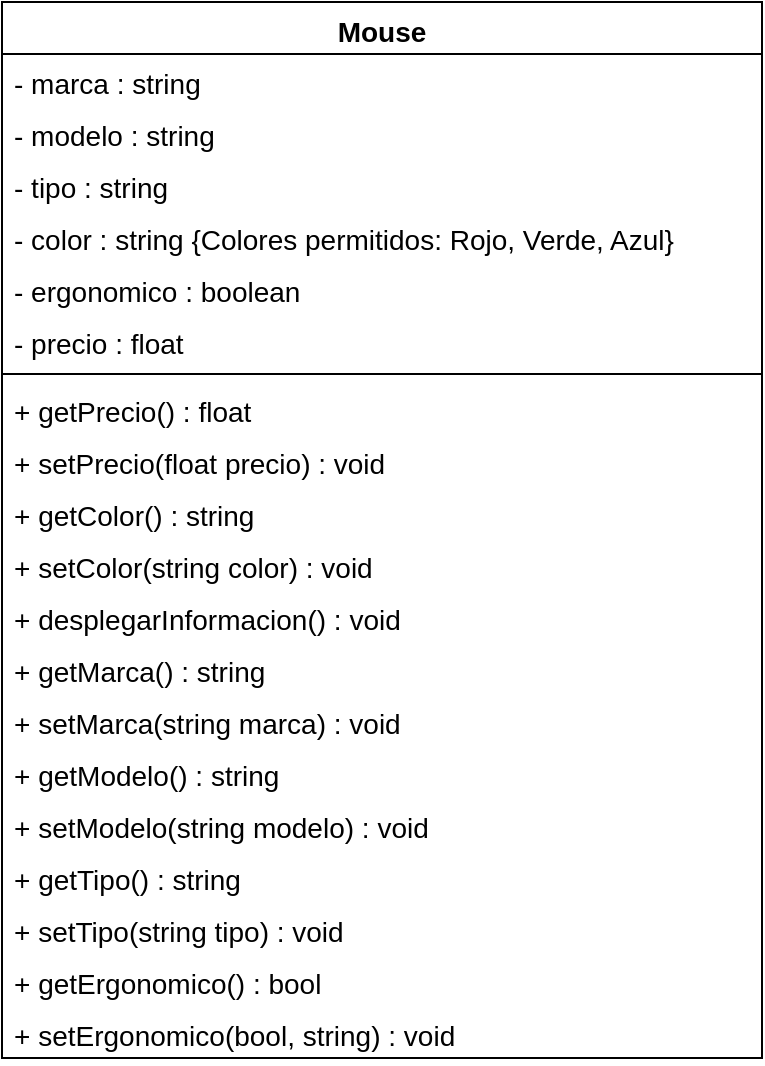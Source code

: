 <mxfile version="20.5.1" type="github">
  <diagram id="3I0p2mTRq_sJxFSzwgRq" name="Page-1">
    <mxGraphModel dx="868" dy="463" grid="1" gridSize="10" guides="1" tooltips="1" connect="1" arrows="1" fold="1" page="1" pageScale="1" pageWidth="827" pageHeight="1169" math="0" shadow="0">
      <root>
        <mxCell id="0" />
        <mxCell id="1" parent="0" />
        <mxCell id="d2mRjUpL5fEEVMCh5pt4-31" value="Mouse" style="swimlane;fontStyle=1;align=center;verticalAlign=top;childLayout=stackLayout;horizontal=1;startSize=26;horizontalStack=0;resizeParent=1;resizeParentMax=0;resizeLast=0;collapsible=1;marginBottom=0;fontSize=14;" parent="1" vertex="1">
          <mxGeometry x="224" y="40" width="380" height="528" as="geometry" />
        </mxCell>
        <mxCell id="d2mRjUpL5fEEVMCh5pt4-32" value="- marca : string" style="text;strokeColor=none;fillColor=none;align=left;verticalAlign=top;spacingLeft=4;spacingRight=4;overflow=hidden;rotatable=0;points=[[0,0.5],[1,0.5]];portConstraint=eastwest;fontSize=14;" parent="d2mRjUpL5fEEVMCh5pt4-31" vertex="1">
          <mxGeometry y="26" width="380" height="26" as="geometry" />
        </mxCell>
        <mxCell id="d2mRjUpL5fEEVMCh5pt4-43" value="- modelo : string" style="text;strokeColor=none;fillColor=none;align=left;verticalAlign=top;spacingLeft=4;spacingRight=4;overflow=hidden;rotatable=0;points=[[0,0.5],[1,0.5]];portConstraint=eastwest;fontSize=14;" parent="d2mRjUpL5fEEVMCh5pt4-31" vertex="1">
          <mxGeometry y="52" width="380" height="26" as="geometry" />
        </mxCell>
        <mxCell id="d2mRjUpL5fEEVMCh5pt4-35" value="- tipo : string" style="text;strokeColor=none;fillColor=none;align=left;verticalAlign=top;spacingLeft=4;spacingRight=4;overflow=hidden;rotatable=0;points=[[0,0.5],[1,0.5]];portConstraint=eastwest;fontSize=14;" parent="d2mRjUpL5fEEVMCh5pt4-31" vertex="1">
          <mxGeometry y="78" width="380" height="26" as="geometry" />
        </mxCell>
        <mxCell id="d2mRjUpL5fEEVMCh5pt4-36" value="- color : string {Colores permitidos: Rojo, Verde, Azul}" style="text;strokeColor=none;fillColor=none;align=left;verticalAlign=top;spacingLeft=4;spacingRight=4;overflow=hidden;rotatable=0;points=[[0,0.5],[1,0.5]];portConstraint=eastwest;fontSize=14;" parent="d2mRjUpL5fEEVMCh5pt4-31" vertex="1">
          <mxGeometry y="104" width="380" height="26" as="geometry" />
        </mxCell>
        <mxCell id="d2mRjUpL5fEEVMCh5pt4-37" value="- ergonomico : boolean" style="text;strokeColor=none;fillColor=none;align=left;verticalAlign=top;spacingLeft=4;spacingRight=4;overflow=hidden;rotatable=0;points=[[0,0.5],[1,0.5]];portConstraint=eastwest;fontSize=14;" parent="d2mRjUpL5fEEVMCh5pt4-31" vertex="1">
          <mxGeometry y="130" width="380" height="26" as="geometry" />
        </mxCell>
        <mxCell id="d2mRjUpL5fEEVMCh5pt4-41" value="- precio : float" style="text;strokeColor=none;fillColor=none;align=left;verticalAlign=top;spacingLeft=4;spacingRight=4;overflow=hidden;rotatable=0;points=[[0,0.5],[1,0.5]];portConstraint=eastwest;fontSize=14;" parent="d2mRjUpL5fEEVMCh5pt4-31" vertex="1">
          <mxGeometry y="156" width="380" height="26" as="geometry" />
        </mxCell>
        <mxCell id="d2mRjUpL5fEEVMCh5pt4-33" value="" style="line;strokeWidth=1;fillColor=none;align=left;verticalAlign=middle;spacingTop=-1;spacingLeft=3;spacingRight=3;rotatable=0;labelPosition=right;points=[];portConstraint=eastwest;fontSize=14;" parent="d2mRjUpL5fEEVMCh5pt4-31" vertex="1">
          <mxGeometry y="182" width="380" height="8" as="geometry" />
        </mxCell>
        <mxCell id="d2mRjUpL5fEEVMCh5pt4-44" value="+ getPrecio() : float" style="text;strokeColor=none;fillColor=none;align=left;verticalAlign=top;spacingLeft=4;spacingRight=4;overflow=hidden;rotatable=0;points=[[0,0.5],[1,0.5]];portConstraint=eastwest;fontSize=14;" parent="d2mRjUpL5fEEVMCh5pt4-31" vertex="1">
          <mxGeometry y="190" width="380" height="26" as="geometry" />
        </mxCell>
        <mxCell id="d2mRjUpL5fEEVMCh5pt4-45" value="+ setPrecio(float precio) : void" style="text;strokeColor=none;fillColor=none;align=left;verticalAlign=top;spacingLeft=4;spacingRight=4;overflow=hidden;rotatable=0;points=[[0,0.5],[1,0.5]];portConstraint=eastwest;fontSize=14;" parent="d2mRjUpL5fEEVMCh5pt4-31" vertex="1">
          <mxGeometry y="216" width="380" height="26" as="geometry" />
        </mxCell>
        <mxCell id="d2mRjUpL5fEEVMCh5pt4-46" value="+ getColor() : string" style="text;strokeColor=none;fillColor=none;align=left;verticalAlign=top;spacingLeft=4;spacingRight=4;overflow=hidden;rotatable=0;points=[[0,0.5],[1,0.5]];portConstraint=eastwest;fontSize=14;" parent="d2mRjUpL5fEEVMCh5pt4-31" vertex="1">
          <mxGeometry y="242" width="380" height="26" as="geometry" />
        </mxCell>
        <mxCell id="d2mRjUpL5fEEVMCh5pt4-47" value="+ setColor(string color) : void" style="text;strokeColor=none;fillColor=none;align=left;verticalAlign=top;spacingLeft=4;spacingRight=4;overflow=hidden;rotatable=0;points=[[0,0.5],[1,0.5]];portConstraint=eastwest;fontSize=14;" parent="d2mRjUpL5fEEVMCh5pt4-31" vertex="1">
          <mxGeometry y="268" width="380" height="26" as="geometry" />
        </mxCell>
        <mxCell id="mRydxMA_sjRoWrlnV-E4-1" value="+ desplegarInformacion() : void" style="text;strokeColor=none;fillColor=none;align=left;verticalAlign=top;spacingLeft=4;spacingRight=4;overflow=hidden;rotatable=0;points=[[0,0.5],[1,0.5]];portConstraint=eastwest;fontSize=14;" parent="d2mRjUpL5fEEVMCh5pt4-31" vertex="1">
          <mxGeometry y="294" width="380" height="26" as="geometry" />
        </mxCell>
        <mxCell id="42LMn7rZVzT3c8f_ggXT-2" value="+ getMarca() : string" style="text;strokeColor=none;fillColor=none;align=left;verticalAlign=top;spacingLeft=4;spacingRight=4;overflow=hidden;rotatable=0;points=[[0,0.5],[1,0.5]];portConstraint=eastwest;fontSize=14;" parent="d2mRjUpL5fEEVMCh5pt4-31" vertex="1">
          <mxGeometry y="320" width="380" height="26" as="geometry" />
        </mxCell>
        <mxCell id="42LMn7rZVzT3c8f_ggXT-3" value="+ setMarca(string marca) : void" style="text;strokeColor=none;fillColor=none;align=left;verticalAlign=top;spacingLeft=4;spacingRight=4;overflow=hidden;rotatable=0;points=[[0,0.5],[1,0.5]];portConstraint=eastwest;fontSize=14;" parent="d2mRjUpL5fEEVMCh5pt4-31" vertex="1">
          <mxGeometry y="346" width="380" height="26" as="geometry" />
        </mxCell>
        <mxCell id="42LMn7rZVzT3c8f_ggXT-4" value="+ getModelo() : string" style="text;strokeColor=none;fillColor=none;align=left;verticalAlign=top;spacingLeft=4;spacingRight=4;overflow=hidden;rotatable=0;points=[[0,0.5],[1,0.5]];portConstraint=eastwest;fontSize=14;" parent="d2mRjUpL5fEEVMCh5pt4-31" vertex="1">
          <mxGeometry y="372" width="380" height="26" as="geometry" />
        </mxCell>
        <mxCell id="42LMn7rZVzT3c8f_ggXT-5" value="+ setModelo(string modelo) : void" style="text;strokeColor=none;fillColor=none;align=left;verticalAlign=top;spacingLeft=4;spacingRight=4;overflow=hidden;rotatable=0;points=[[0,0.5],[1,0.5]];portConstraint=eastwest;fontSize=14;" parent="d2mRjUpL5fEEVMCh5pt4-31" vertex="1">
          <mxGeometry y="398" width="380" height="26" as="geometry" />
        </mxCell>
        <mxCell id="42LMn7rZVzT3c8f_ggXT-6" value="+ getTipo() : string" style="text;strokeColor=none;fillColor=none;align=left;verticalAlign=top;spacingLeft=4;spacingRight=4;overflow=hidden;rotatable=0;points=[[0,0.5],[1,0.5]];portConstraint=eastwest;fontSize=14;" parent="d2mRjUpL5fEEVMCh5pt4-31" vertex="1">
          <mxGeometry y="424" width="380" height="26" as="geometry" />
        </mxCell>
        <mxCell id="42LMn7rZVzT3c8f_ggXT-7" value="+ setTipo(string tipo) : void" style="text;strokeColor=none;fillColor=none;align=left;verticalAlign=top;spacingLeft=4;spacingRight=4;overflow=hidden;rotatable=0;points=[[0,0.5],[1,0.5]];portConstraint=eastwest;fontSize=14;" parent="d2mRjUpL5fEEVMCh5pt4-31" vertex="1">
          <mxGeometry y="450" width="380" height="26" as="geometry" />
        </mxCell>
        <mxCell id="42LMn7rZVzT3c8f_ggXT-8" value="+ getErgonomico() : bool" style="text;strokeColor=none;fillColor=none;align=left;verticalAlign=top;spacingLeft=4;spacingRight=4;overflow=hidden;rotatable=0;points=[[0,0.5],[1,0.5]];portConstraint=eastwest;fontSize=14;" parent="d2mRjUpL5fEEVMCh5pt4-31" vertex="1">
          <mxGeometry y="476" width="380" height="26" as="geometry" />
        </mxCell>
        <mxCell id="42LMn7rZVzT3c8f_ggXT-9" value="+ setErgonomico(bool, string) : void" style="text;strokeColor=none;fillColor=none;align=left;verticalAlign=top;spacingLeft=4;spacingRight=4;overflow=hidden;rotatable=0;points=[[0,0.5],[1,0.5]];portConstraint=eastwest;fontSize=14;" parent="d2mRjUpL5fEEVMCh5pt4-31" vertex="1">
          <mxGeometry y="502" width="380" height="26" as="geometry" />
        </mxCell>
      </root>
    </mxGraphModel>
  </diagram>
</mxfile>
